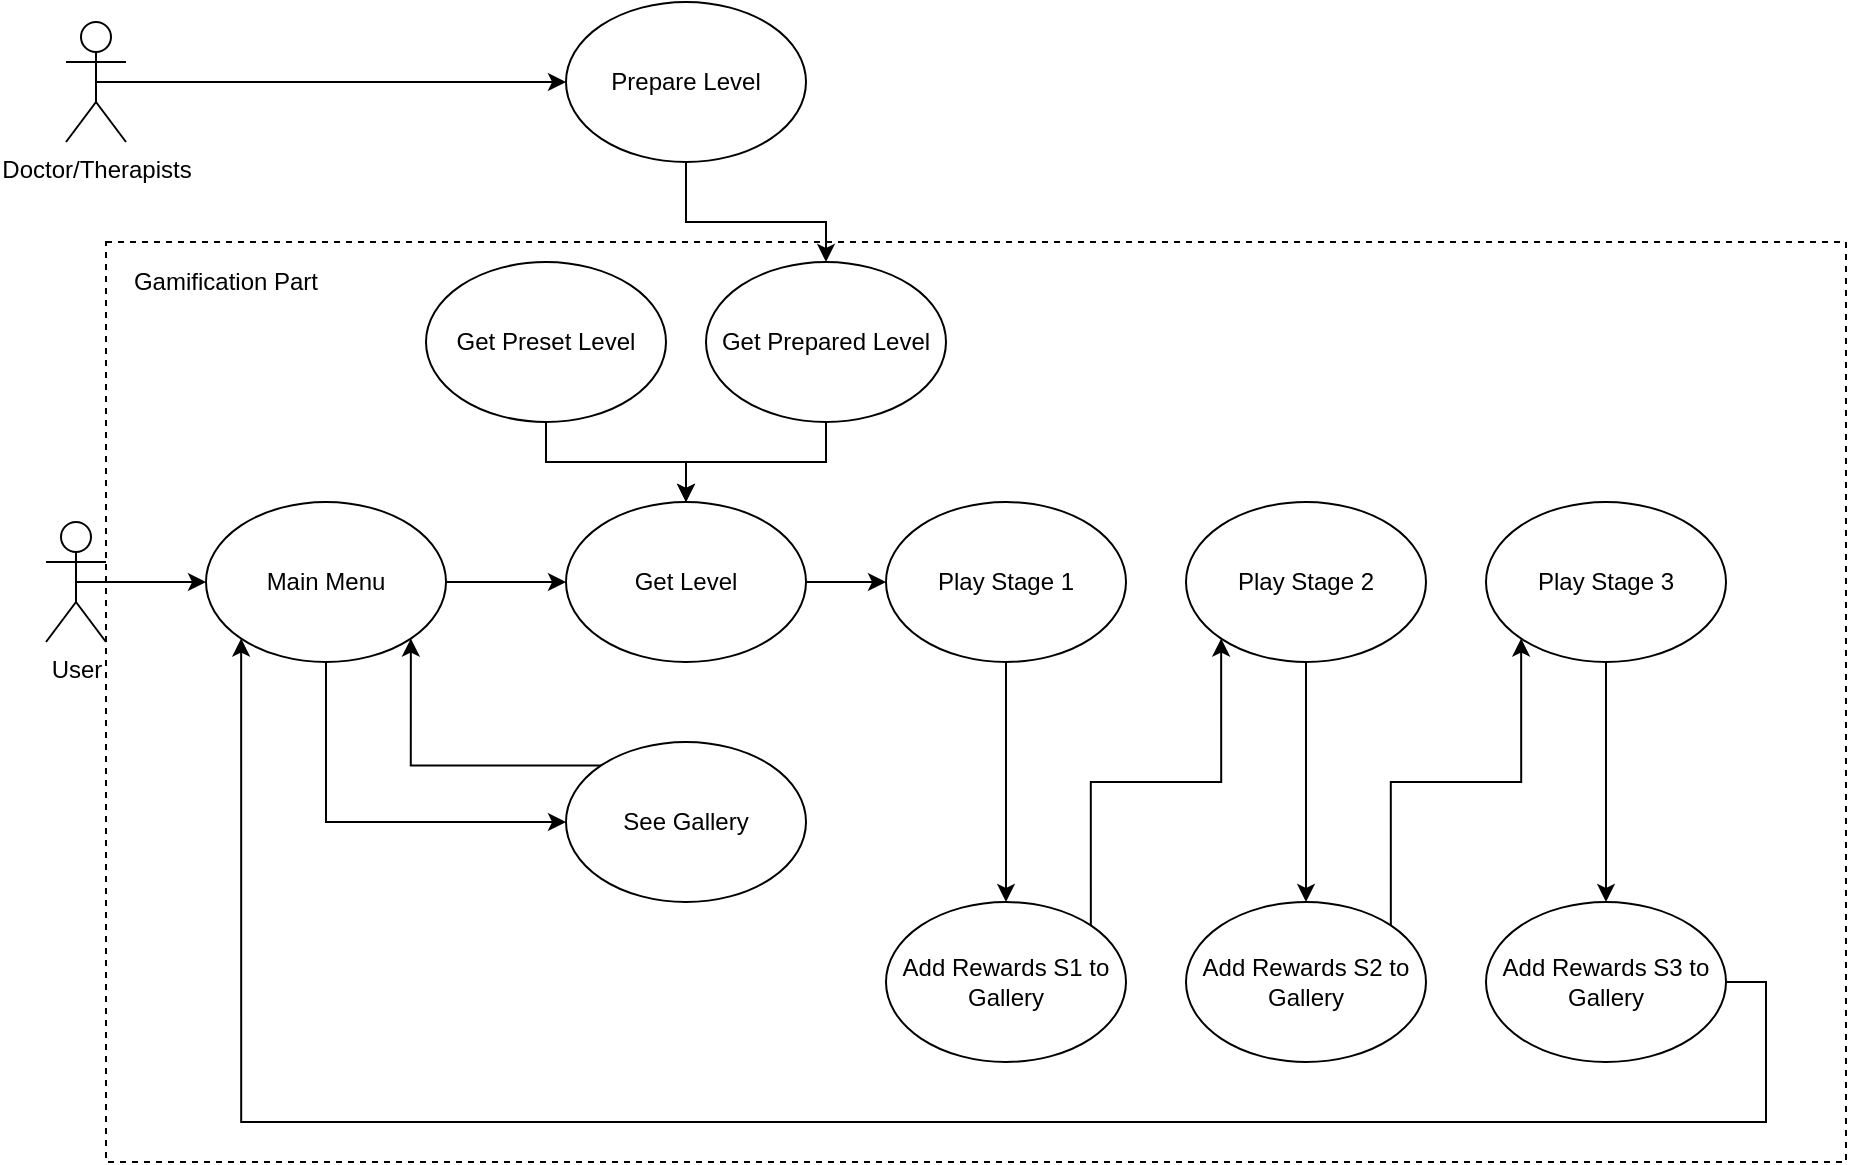 <mxfile version="10.6.5" type="google"><diagram id="X3dmHkEeuJ5VzD8VC5fD" name="Page-1"><mxGraphModel dx="1394" dy="771" grid="1" gridSize="10" guides="1" tooltips="1" connect="1" arrows="1" fold="1" page="1" pageScale="1" pageWidth="850" pageHeight="1100" math="0" shadow="0"><root><mxCell id="0"/><mxCell id="1" parent="0"/><mxCell id="raI3ULk0eZTu8yaWobgI-42" value="" style="rounded=0;whiteSpace=wrap;html=1;dashed=1;" vertex="1" parent="1"><mxGeometry x="60" y="190" width="870" height="460" as="geometry"/></mxCell><mxCell id="raI3ULk0eZTu8yaWobgI-6" style="edgeStyle=orthogonalEdgeStyle;rounded=0;orthogonalLoop=1;jettySize=auto;html=1;exitX=0.5;exitY=0.5;exitDx=0;exitDy=0;exitPerimeter=0;entryX=0;entryY=0.5;entryDx=0;entryDy=0;" edge="1" parent="1" source="raI3ULk0eZTu8yaWobgI-1" target="raI3ULk0eZTu8yaWobgI-4"><mxGeometry relative="1" as="geometry"/></mxCell><mxCell id="raI3ULk0eZTu8yaWobgI-1" value="User" style="shape=umlActor;verticalLabelPosition=bottom;labelBackgroundColor=#ffffff;verticalAlign=top;html=1;outlineConnect=0;" vertex="1" parent="1"><mxGeometry x="30" y="330" width="30" height="60" as="geometry"/></mxCell><mxCell id="raI3ULk0eZTu8yaWobgI-8" style="edgeStyle=orthogonalEdgeStyle;rounded=0;orthogonalLoop=1;jettySize=auto;html=1;exitX=1;exitY=0.5;exitDx=0;exitDy=0;" edge="1" parent="1" source="raI3ULk0eZTu8yaWobgI-4" target="raI3ULk0eZTu8yaWobgI-7"><mxGeometry relative="1" as="geometry"/></mxCell><mxCell id="raI3ULk0eZTu8yaWobgI-10" style="edgeStyle=orthogonalEdgeStyle;rounded=0;orthogonalLoop=1;jettySize=auto;html=1;exitX=0.5;exitY=1;exitDx=0;exitDy=0;entryX=0;entryY=0.5;entryDx=0;entryDy=0;" edge="1" parent="1" source="raI3ULk0eZTu8yaWobgI-4" target="raI3ULk0eZTu8yaWobgI-9"><mxGeometry relative="1" as="geometry"><mxPoint x="170" y="480" as="targetPoint"/></mxGeometry></mxCell><mxCell id="raI3ULk0eZTu8yaWobgI-4" value="Main Menu" style="ellipse;whiteSpace=wrap;html=1;" vertex="1" parent="1"><mxGeometry x="110" y="320" width="120" height="80" as="geometry"/></mxCell><mxCell id="raI3ULk0eZTu8yaWobgI-26" style="edgeStyle=orthogonalEdgeStyle;rounded=0;orthogonalLoop=1;jettySize=auto;html=1;exitX=1;exitY=0.5;exitDx=0;exitDy=0;" edge="1" parent="1" source="raI3ULk0eZTu8yaWobgI-7" target="raI3ULk0eZTu8yaWobgI-23"><mxGeometry relative="1" as="geometry"/></mxCell><mxCell id="raI3ULk0eZTu8yaWobgI-7" value="&lt;div&gt;Get Level&lt;/div&gt;" style="ellipse;whiteSpace=wrap;html=1;" vertex="1" parent="1"><mxGeometry x="290" y="320" width="120" height="80" as="geometry"/></mxCell><mxCell id="raI3ULk0eZTu8yaWobgI-41" style="edgeStyle=orthogonalEdgeStyle;rounded=0;orthogonalLoop=1;jettySize=auto;html=1;exitX=0;exitY=0;exitDx=0;exitDy=0;entryX=1;entryY=1;entryDx=0;entryDy=0;" edge="1" parent="1" source="raI3ULk0eZTu8yaWobgI-9" target="raI3ULk0eZTu8yaWobgI-4"><mxGeometry relative="1" as="geometry"/></mxCell><mxCell id="raI3ULk0eZTu8yaWobgI-9" value="See Gallery" style="ellipse;whiteSpace=wrap;html=1;" vertex="1" parent="1"><mxGeometry x="290" y="440" width="120" height="80" as="geometry"/></mxCell><mxCell id="raI3ULk0eZTu8yaWobgI-12" value="&lt;div&gt;Gamification Part&lt;/div&gt;" style="text;html=1;strokeColor=none;fillColor=none;align=center;verticalAlign=middle;whiteSpace=wrap;rounded=0;dashed=1;" vertex="1" parent="1"><mxGeometry x="60" y="200" width="120" height="20" as="geometry"/></mxCell><mxCell id="raI3ULk0eZTu8yaWobgI-15" style="edgeStyle=orthogonalEdgeStyle;rounded=0;orthogonalLoop=1;jettySize=auto;html=1;exitX=0.5;exitY=1;exitDx=0;exitDy=0;entryX=0.5;entryY=0;entryDx=0;entryDy=0;" edge="1" parent="1" source="raI3ULk0eZTu8yaWobgI-13" target="raI3ULk0eZTu8yaWobgI-7"><mxGeometry relative="1" as="geometry"/></mxCell><mxCell id="raI3ULk0eZTu8yaWobgI-13" value="Get Preset Level" style="ellipse;whiteSpace=wrap;html=1;" vertex="1" parent="1"><mxGeometry x="220" y="200" width="120" height="80" as="geometry"/></mxCell><mxCell id="raI3ULk0eZTu8yaWobgI-16" style="edgeStyle=orthogonalEdgeStyle;rounded=0;orthogonalLoop=1;jettySize=auto;html=1;exitX=0.5;exitY=1;exitDx=0;exitDy=0;entryX=0.5;entryY=0;entryDx=0;entryDy=0;" edge="1" parent="1" source="raI3ULk0eZTu8yaWobgI-14" target="raI3ULk0eZTu8yaWobgI-7"><mxGeometry relative="1" as="geometry"/></mxCell><mxCell id="raI3ULk0eZTu8yaWobgI-14" value="Get Prepared Level" style="ellipse;whiteSpace=wrap;html=1;" vertex="1" parent="1"><mxGeometry x="360" y="200" width="120" height="80" as="geometry"/></mxCell><mxCell id="raI3ULk0eZTu8yaWobgI-20" style="edgeStyle=orthogonalEdgeStyle;rounded=0;orthogonalLoop=1;jettySize=auto;html=1;exitX=0.5;exitY=0.5;exitDx=0;exitDy=0;exitPerimeter=0;entryX=0;entryY=0.5;entryDx=0;entryDy=0;" edge="1" parent="1" source="raI3ULk0eZTu8yaWobgI-17" target="raI3ULk0eZTu8yaWobgI-18"><mxGeometry relative="1" as="geometry"><Array as="points"><mxPoint x="290" y="110"/></Array></mxGeometry></mxCell><mxCell id="raI3ULk0eZTu8yaWobgI-17" value="&lt;div&gt;Doctor/Therapists&lt;/div&gt;&lt;div&gt;&lt;br&gt;&lt;/div&gt;" style="shape=umlActor;verticalLabelPosition=bottom;labelBackgroundColor=#ffffff;verticalAlign=top;html=1;outlineConnect=0;" vertex="1" parent="1"><mxGeometry x="40" y="80" width="30" height="60" as="geometry"/></mxCell><mxCell id="raI3ULk0eZTu8yaWobgI-22" style="edgeStyle=orthogonalEdgeStyle;rounded=0;orthogonalLoop=1;jettySize=auto;html=1;exitX=0.5;exitY=1;exitDx=0;exitDy=0;entryX=0.5;entryY=0;entryDx=0;entryDy=0;" edge="1" parent="1" source="raI3ULk0eZTu8yaWobgI-18" target="raI3ULk0eZTu8yaWobgI-14"><mxGeometry relative="1" as="geometry"><Array as="points"><mxPoint x="350" y="180"/><mxPoint x="420" y="180"/></Array></mxGeometry></mxCell><mxCell id="raI3ULk0eZTu8yaWobgI-18" value="Prepare Level" style="ellipse;whiteSpace=wrap;html=1;" vertex="1" parent="1"><mxGeometry x="290" y="70" width="120" height="80" as="geometry"/></mxCell><mxCell id="raI3ULk0eZTu8yaWobgI-32" style="edgeStyle=orthogonalEdgeStyle;rounded=0;orthogonalLoop=1;jettySize=auto;html=1;exitX=0.5;exitY=1;exitDx=0;exitDy=0;" edge="1" parent="1" source="raI3ULk0eZTu8yaWobgI-23" target="raI3ULk0eZTu8yaWobgI-29"><mxGeometry relative="1" as="geometry"/></mxCell><mxCell id="raI3ULk0eZTu8yaWobgI-23" value="Play Stage 1" style="ellipse;whiteSpace=wrap;html=1;" vertex="1" parent="1"><mxGeometry x="450" y="320" width="120" height="80" as="geometry"/></mxCell><mxCell id="raI3ULk0eZTu8yaWobgI-37" style="edgeStyle=orthogonalEdgeStyle;rounded=0;orthogonalLoop=1;jettySize=auto;html=1;exitX=0.5;exitY=1;exitDx=0;exitDy=0;" edge="1" parent="1" source="raI3ULk0eZTu8yaWobgI-24" target="raI3ULk0eZTu8yaWobgI-30"><mxGeometry relative="1" as="geometry"/></mxCell><mxCell id="raI3ULk0eZTu8yaWobgI-24" value="Play Stage 2" style="ellipse;whiteSpace=wrap;html=1;" vertex="1" parent="1"><mxGeometry x="600" y="320" width="120" height="80" as="geometry"/></mxCell><mxCell id="raI3ULk0eZTu8yaWobgI-39" style="edgeStyle=orthogonalEdgeStyle;rounded=0;orthogonalLoop=1;jettySize=auto;html=1;exitX=0.5;exitY=1;exitDx=0;exitDy=0;entryX=0.5;entryY=0;entryDx=0;entryDy=0;" edge="1" parent="1" source="raI3ULk0eZTu8yaWobgI-25" target="raI3ULk0eZTu8yaWobgI-31"><mxGeometry relative="1" as="geometry"/></mxCell><mxCell id="raI3ULk0eZTu8yaWobgI-40" style="edgeStyle=orthogonalEdgeStyle;rounded=0;orthogonalLoop=1;jettySize=auto;html=1;exitX=1;exitY=0.5;exitDx=0;exitDy=0;entryX=0;entryY=1;entryDx=0;entryDy=0;" edge="1" parent="1" source="raI3ULk0eZTu8yaWobgI-31" target="raI3ULk0eZTu8yaWobgI-4"><mxGeometry relative="1" as="geometry"><Array as="points"><mxPoint x="890" y="560"/><mxPoint x="890" y="630"/><mxPoint x="128" y="630"/></Array></mxGeometry></mxCell><mxCell id="raI3ULk0eZTu8yaWobgI-25" value="Play Stage 3" style="ellipse;whiteSpace=wrap;html=1;" vertex="1" parent="1"><mxGeometry x="750" y="320" width="120" height="80" as="geometry"/></mxCell><mxCell id="raI3ULk0eZTu8yaWobgI-36" style="edgeStyle=orthogonalEdgeStyle;rounded=0;orthogonalLoop=1;jettySize=auto;html=1;exitX=1;exitY=0;exitDx=0;exitDy=0;entryX=0;entryY=1;entryDx=0;entryDy=0;" edge="1" parent="1" source="raI3ULk0eZTu8yaWobgI-29" target="raI3ULk0eZTu8yaWobgI-24"><mxGeometry relative="1" as="geometry"><Array as="points"><mxPoint x="552" y="460"/><mxPoint x="618" y="460"/></Array></mxGeometry></mxCell><mxCell id="raI3ULk0eZTu8yaWobgI-29" value="Add Rewards S1 to Gallery" style="ellipse;whiteSpace=wrap;html=1;" vertex="1" parent="1"><mxGeometry x="450" y="520" width="120" height="80" as="geometry"/></mxCell><mxCell id="raI3ULk0eZTu8yaWobgI-38" style="edgeStyle=orthogonalEdgeStyle;rounded=0;orthogonalLoop=1;jettySize=auto;html=1;exitX=1;exitY=0;exitDx=0;exitDy=0;entryX=0;entryY=1;entryDx=0;entryDy=0;" edge="1" parent="1" source="raI3ULk0eZTu8yaWobgI-30" target="raI3ULk0eZTu8yaWobgI-25"><mxGeometry relative="1" as="geometry"><Array as="points"><mxPoint x="702" y="460"/><mxPoint x="768" y="460"/></Array></mxGeometry></mxCell><mxCell id="raI3ULk0eZTu8yaWobgI-30" value="Add Rewards S2 to Gallery" style="ellipse;whiteSpace=wrap;html=1;" vertex="1" parent="1"><mxGeometry x="600" y="520" width="120" height="80" as="geometry"/></mxCell><mxCell id="raI3ULk0eZTu8yaWobgI-31" value="Add Rewards S3 to Gallery" style="ellipse;whiteSpace=wrap;html=1;" vertex="1" parent="1"><mxGeometry x="750" y="520" width="120" height="80" as="geometry"/></mxCell></root></mxGraphModel></diagram></mxfile>